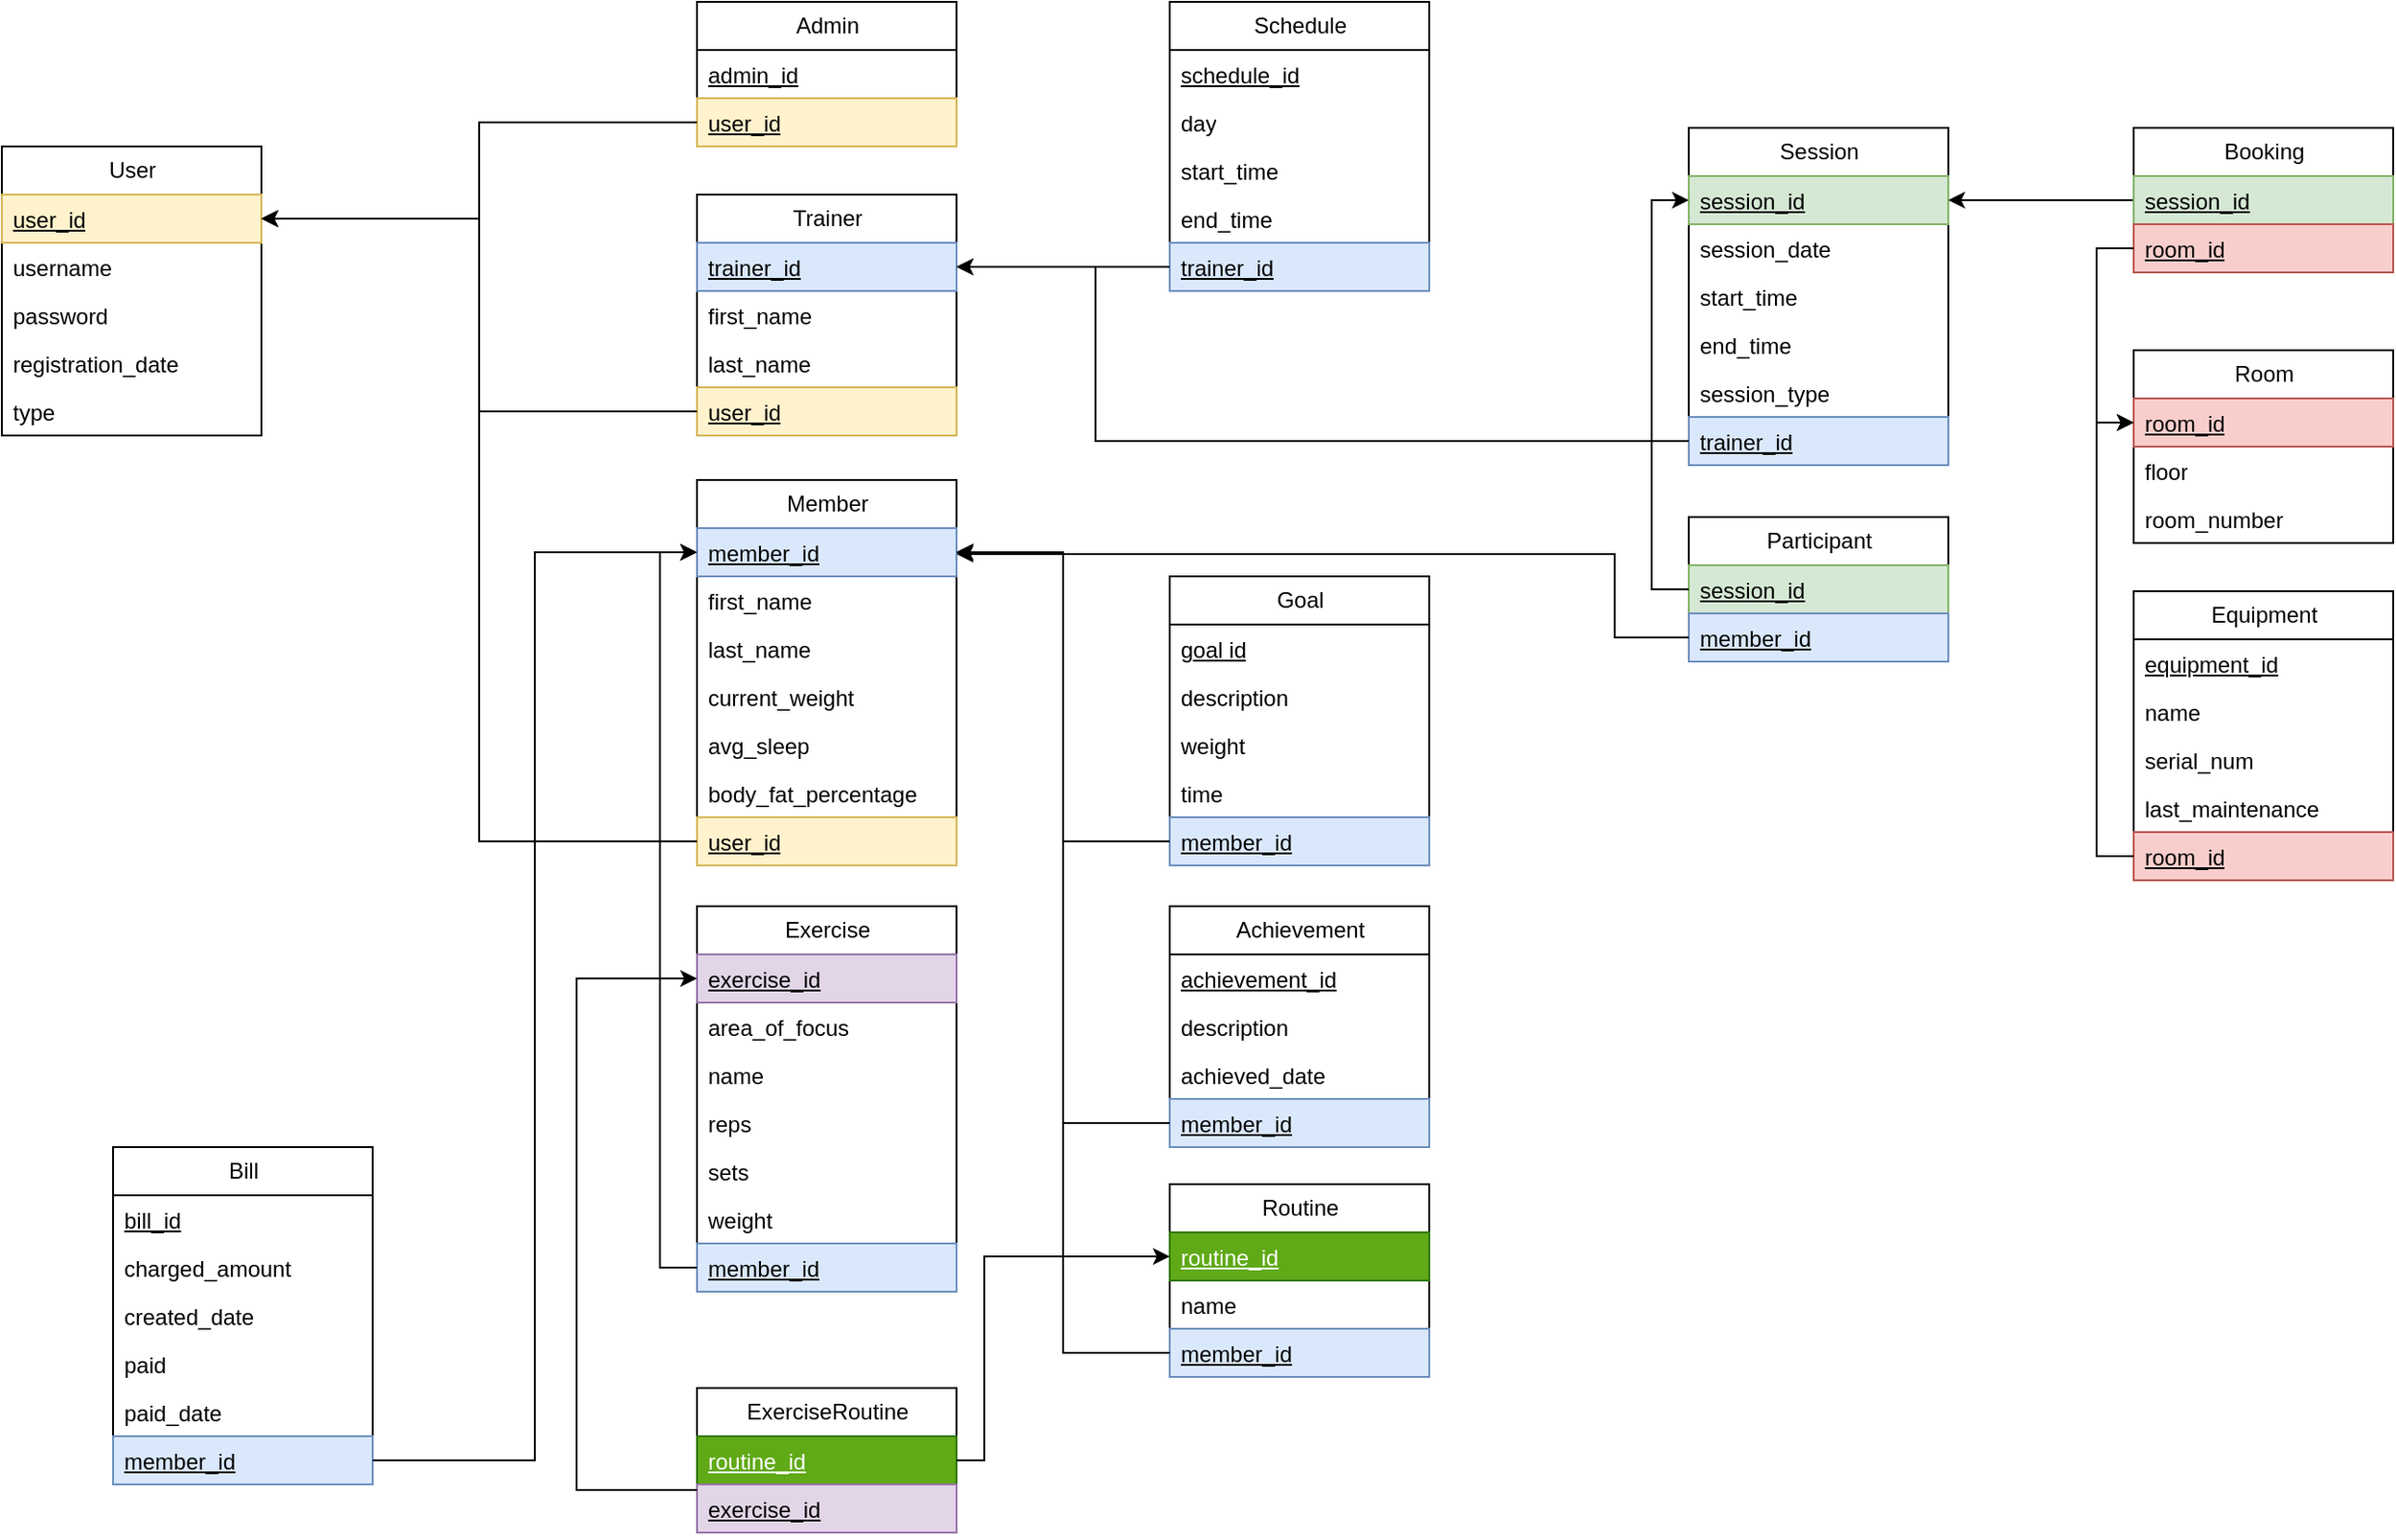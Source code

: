 <mxfile version="24.0.4" type="device">
  <diagram name="Page-1" id="Nyy5-tmae67tMjxUPIyQ">
    <mxGraphModel dx="1442" dy="2176" grid="1" gridSize="10" guides="1" tooltips="1" connect="1" arrows="1" fold="1" page="1" pageScale="1" pageWidth="850" pageHeight="1100" math="0" shadow="0">
      <root>
        <mxCell id="0" />
        <mxCell id="1" parent="0" />
        <mxCell id="IS1OfVaM_rdUGsJa2jh1-2" value="User" style="swimlane;fontStyle=0;childLayout=stackLayout;horizontal=1;startSize=26;fillColor=none;horizontalStack=0;resizeParent=1;resizeParentMax=0;resizeLast=0;collapsible=1;marginBottom=0;html=1;" vertex="1" parent="1">
          <mxGeometry x="50" y="110" width="140" height="156" as="geometry" />
        </mxCell>
        <mxCell id="IS1OfVaM_rdUGsJa2jh1-3" value="user_id" style="text;align=left;verticalAlign=top;spacingLeft=4;spacingRight=4;overflow=hidden;rotatable=0;points=[[0,0.5],[1,0.5]];portConstraint=eastwest;whiteSpace=wrap;html=1;fontStyle=4;fillColor=#fff2cc;strokeColor=#d6b656;" vertex="1" parent="IS1OfVaM_rdUGsJa2jh1-2">
          <mxGeometry y="26" width="140" height="26" as="geometry" />
        </mxCell>
        <mxCell id="IS1OfVaM_rdUGsJa2jh1-4" value="username" style="text;strokeColor=none;fillColor=none;align=left;verticalAlign=top;spacingLeft=4;spacingRight=4;overflow=hidden;rotatable=0;points=[[0,0.5],[1,0.5]];portConstraint=eastwest;whiteSpace=wrap;html=1;" vertex="1" parent="IS1OfVaM_rdUGsJa2jh1-2">
          <mxGeometry y="52" width="140" height="26" as="geometry" />
        </mxCell>
        <mxCell id="IS1OfVaM_rdUGsJa2jh1-6" value="password" style="text;strokeColor=none;fillColor=none;align=left;verticalAlign=top;spacingLeft=4;spacingRight=4;overflow=hidden;rotatable=0;points=[[0,0.5],[1,0.5]];portConstraint=eastwest;whiteSpace=wrap;html=1;" vertex="1" parent="IS1OfVaM_rdUGsJa2jh1-2">
          <mxGeometry y="78" width="140" height="26" as="geometry" />
        </mxCell>
        <mxCell id="IS1OfVaM_rdUGsJa2jh1-7" value="registration_date" style="text;strokeColor=none;fillColor=none;align=left;verticalAlign=top;spacingLeft=4;spacingRight=4;overflow=hidden;rotatable=0;points=[[0,0.5],[1,0.5]];portConstraint=eastwest;whiteSpace=wrap;html=1;" vertex="1" parent="IS1OfVaM_rdUGsJa2jh1-2">
          <mxGeometry y="104" width="140" height="26" as="geometry" />
        </mxCell>
        <mxCell id="IS1OfVaM_rdUGsJa2jh1-5" value="type" style="text;strokeColor=none;fillColor=none;align=left;verticalAlign=top;spacingLeft=4;spacingRight=4;overflow=hidden;rotatable=0;points=[[0,0.5],[1,0.5]];portConstraint=eastwest;whiteSpace=wrap;html=1;" vertex="1" parent="IS1OfVaM_rdUGsJa2jh1-2">
          <mxGeometry y="130" width="140" height="26" as="geometry" />
        </mxCell>
        <mxCell id="IS1OfVaM_rdUGsJa2jh1-8" value="Admin" style="swimlane;fontStyle=0;childLayout=stackLayout;horizontal=1;startSize=26;fillColor=none;horizontalStack=0;resizeParent=1;resizeParentMax=0;resizeLast=0;collapsible=1;marginBottom=0;html=1;" vertex="1" parent="1">
          <mxGeometry x="425" y="32" width="140" height="78" as="geometry" />
        </mxCell>
        <mxCell id="IS1OfVaM_rdUGsJa2jh1-9" value="admin_id" style="text;strokeColor=none;fillColor=none;align=left;verticalAlign=top;spacingLeft=4;spacingRight=4;overflow=hidden;rotatable=0;points=[[0,0.5],[1,0.5]];portConstraint=eastwest;whiteSpace=wrap;html=1;fontStyle=4" vertex="1" parent="IS1OfVaM_rdUGsJa2jh1-8">
          <mxGeometry y="26" width="140" height="26" as="geometry" />
        </mxCell>
        <mxCell id="IS1OfVaM_rdUGsJa2jh1-10" value="user_id" style="text;strokeColor=#d6b656;fillColor=#fff2cc;align=left;verticalAlign=top;spacingLeft=4;spacingRight=4;overflow=hidden;rotatable=0;points=[[0,0.5],[1,0.5]];portConstraint=eastwest;whiteSpace=wrap;html=1;fontStyle=4" vertex="1" parent="IS1OfVaM_rdUGsJa2jh1-8">
          <mxGeometry y="52" width="140" height="26" as="geometry" />
        </mxCell>
        <mxCell id="IS1OfVaM_rdUGsJa2jh1-14" value="ExerciseRoutine" style="swimlane;fontStyle=0;childLayout=stackLayout;horizontal=1;startSize=26;fillColor=none;horizontalStack=0;resizeParent=1;resizeParentMax=0;resizeLast=0;collapsible=1;marginBottom=0;html=1;" vertex="1" parent="1">
          <mxGeometry x="425" y="780" width="140" height="78" as="geometry" />
        </mxCell>
        <mxCell id="IS1OfVaM_rdUGsJa2jh1-16" value="routine_id" style="text;strokeColor=#2D7600;fillColor=#60a917;align=left;verticalAlign=top;spacingLeft=4;spacingRight=4;overflow=hidden;rotatable=0;points=[[0,0.5],[1,0.5]];portConstraint=eastwest;whiteSpace=wrap;html=1;fontStyle=4;fontColor=#ffffff;" vertex="1" parent="IS1OfVaM_rdUGsJa2jh1-14">
          <mxGeometry y="26" width="140" height="26" as="geometry" />
        </mxCell>
        <mxCell id="IS1OfVaM_rdUGsJa2jh1-17" value="exercise_id" style="text;strokeColor=#9673a6;fillColor=#e1d5e7;align=left;verticalAlign=top;spacingLeft=4;spacingRight=4;overflow=hidden;rotatable=0;points=[[0,0.5],[1,0.5]];portConstraint=eastwest;whiteSpace=wrap;html=1;fontStyle=4" vertex="1" parent="IS1OfVaM_rdUGsJa2jh1-14">
          <mxGeometry y="52" width="140" height="26" as="geometry" />
        </mxCell>
        <mxCell id="IS1OfVaM_rdUGsJa2jh1-21" style="edgeStyle=orthogonalEdgeStyle;rounded=0;orthogonalLoop=1;jettySize=auto;html=1;" edge="1" parent="1" source="IS1OfVaM_rdUGsJa2jh1-10" target="IS1OfVaM_rdUGsJa2jh1-3">
          <mxGeometry relative="1" as="geometry" />
        </mxCell>
        <mxCell id="IS1OfVaM_rdUGsJa2jh1-22" value="Trainer" style="swimlane;fontStyle=0;childLayout=stackLayout;horizontal=1;startSize=26;fillColor=none;horizontalStack=0;resizeParent=1;resizeParentMax=0;resizeLast=0;collapsible=1;marginBottom=0;html=1;" vertex="1" parent="1">
          <mxGeometry x="425" y="136" width="140" height="130" as="geometry" />
        </mxCell>
        <mxCell id="IS1OfVaM_rdUGsJa2jh1-23" value="trainer_id" style="text;strokeColor=#6c8ebf;fillColor=#dae8fc;align=left;verticalAlign=top;spacingLeft=4;spacingRight=4;overflow=hidden;rotatable=0;points=[[0,0.5],[1,0.5]];portConstraint=eastwest;whiteSpace=wrap;html=1;fontStyle=4" vertex="1" parent="IS1OfVaM_rdUGsJa2jh1-22">
          <mxGeometry y="26" width="140" height="26" as="geometry" />
        </mxCell>
        <mxCell id="IS1OfVaM_rdUGsJa2jh1-26" value="first_name" style="text;strokeColor=none;fillColor=none;align=left;verticalAlign=top;spacingLeft=4;spacingRight=4;overflow=hidden;rotatable=0;points=[[0,0.5],[1,0.5]];portConstraint=eastwest;whiteSpace=wrap;html=1;" vertex="1" parent="IS1OfVaM_rdUGsJa2jh1-22">
          <mxGeometry y="52" width="140" height="26" as="geometry" />
        </mxCell>
        <mxCell id="IS1OfVaM_rdUGsJa2jh1-25" value="last_name" style="text;strokeColor=none;fillColor=none;align=left;verticalAlign=top;spacingLeft=4;spacingRight=4;overflow=hidden;rotatable=0;points=[[0,0.5],[1,0.5]];portConstraint=eastwest;whiteSpace=wrap;html=1;" vertex="1" parent="IS1OfVaM_rdUGsJa2jh1-22">
          <mxGeometry y="78" width="140" height="26" as="geometry" />
        </mxCell>
        <mxCell id="IS1OfVaM_rdUGsJa2jh1-24" value="user_id" style="text;strokeColor=#d6b656;fillColor=#fff2cc;align=left;verticalAlign=top;spacingLeft=4;spacingRight=4;overflow=hidden;rotatable=0;points=[[0,0.5],[1,0.5]];portConstraint=eastwest;whiteSpace=wrap;html=1;fontStyle=4" vertex="1" parent="IS1OfVaM_rdUGsJa2jh1-22">
          <mxGeometry y="104" width="140" height="26" as="geometry" />
        </mxCell>
        <mxCell id="IS1OfVaM_rdUGsJa2jh1-28" style="edgeStyle=orthogonalEdgeStyle;rounded=0;orthogonalLoop=1;jettySize=auto;html=1;" edge="1" parent="1" source="IS1OfVaM_rdUGsJa2jh1-24" target="IS1OfVaM_rdUGsJa2jh1-3">
          <mxGeometry relative="1" as="geometry" />
        </mxCell>
        <mxCell id="IS1OfVaM_rdUGsJa2jh1-29" value="Member" style="swimlane;fontStyle=0;childLayout=stackLayout;horizontal=1;startSize=26;fillColor=none;horizontalStack=0;resizeParent=1;resizeParentMax=0;resizeLast=0;collapsible=1;marginBottom=0;html=1;" vertex="1" parent="1">
          <mxGeometry x="425" y="290" width="140" height="208" as="geometry" />
        </mxCell>
        <mxCell id="IS1OfVaM_rdUGsJa2jh1-30" value="member_id" style="text;strokeColor=#6c8ebf;fillColor=#dae8fc;align=left;verticalAlign=top;spacingLeft=4;spacingRight=4;overflow=hidden;rotatable=0;points=[[0,0.5],[1,0.5]];portConstraint=eastwest;whiteSpace=wrap;html=1;fontStyle=4" vertex="1" parent="IS1OfVaM_rdUGsJa2jh1-29">
          <mxGeometry y="26" width="140" height="26" as="geometry" />
        </mxCell>
        <mxCell id="IS1OfVaM_rdUGsJa2jh1-31" value="first_name" style="text;strokeColor=none;fillColor=none;align=left;verticalAlign=top;spacingLeft=4;spacingRight=4;overflow=hidden;rotatable=0;points=[[0,0.5],[1,0.5]];portConstraint=eastwest;whiteSpace=wrap;html=1;" vertex="1" parent="IS1OfVaM_rdUGsJa2jh1-29">
          <mxGeometry y="52" width="140" height="26" as="geometry" />
        </mxCell>
        <mxCell id="IS1OfVaM_rdUGsJa2jh1-36" value="last_name" style="text;strokeColor=none;fillColor=none;align=left;verticalAlign=top;spacingLeft=4;spacingRight=4;overflow=hidden;rotatable=0;points=[[0,0.5],[1,0.5]];portConstraint=eastwest;whiteSpace=wrap;html=1;" vertex="1" parent="IS1OfVaM_rdUGsJa2jh1-29">
          <mxGeometry y="78" width="140" height="26" as="geometry" />
        </mxCell>
        <mxCell id="IS1OfVaM_rdUGsJa2jh1-35" value="current_weight" style="text;strokeColor=none;fillColor=none;align=left;verticalAlign=top;spacingLeft=4;spacingRight=4;overflow=hidden;rotatable=0;points=[[0,0.5],[1,0.5]];portConstraint=eastwest;whiteSpace=wrap;html=1;" vertex="1" parent="IS1OfVaM_rdUGsJa2jh1-29">
          <mxGeometry y="104" width="140" height="26" as="geometry" />
        </mxCell>
        <mxCell id="IS1OfVaM_rdUGsJa2jh1-37" value="avg_sleep" style="text;strokeColor=none;fillColor=none;align=left;verticalAlign=top;spacingLeft=4;spacingRight=4;overflow=hidden;rotatable=0;points=[[0,0.5],[1,0.5]];portConstraint=eastwest;whiteSpace=wrap;html=1;" vertex="1" parent="IS1OfVaM_rdUGsJa2jh1-29">
          <mxGeometry y="130" width="140" height="26" as="geometry" />
        </mxCell>
        <mxCell id="IS1OfVaM_rdUGsJa2jh1-32" value="body_fat_percentage" style="text;strokeColor=none;fillColor=none;align=left;verticalAlign=top;spacingLeft=4;spacingRight=4;overflow=hidden;rotatable=0;points=[[0,0.5],[1,0.5]];portConstraint=eastwest;whiteSpace=wrap;html=1;" vertex="1" parent="IS1OfVaM_rdUGsJa2jh1-29">
          <mxGeometry y="156" width="140" height="26" as="geometry" />
        </mxCell>
        <mxCell id="IS1OfVaM_rdUGsJa2jh1-33" value="user_id" style="text;strokeColor=#d6b656;fillColor=#fff2cc;align=left;verticalAlign=top;spacingLeft=4;spacingRight=4;overflow=hidden;rotatable=0;points=[[0,0.5],[1,0.5]];portConstraint=eastwest;whiteSpace=wrap;html=1;fontStyle=4" vertex="1" parent="IS1OfVaM_rdUGsJa2jh1-29">
          <mxGeometry y="182" width="140" height="26" as="geometry" />
        </mxCell>
        <mxCell id="IS1OfVaM_rdUGsJa2jh1-34" style="edgeStyle=orthogonalEdgeStyle;rounded=0;orthogonalLoop=1;jettySize=auto;html=1;" edge="1" parent="1" source="IS1OfVaM_rdUGsJa2jh1-33" target="IS1OfVaM_rdUGsJa2jh1-3">
          <mxGeometry relative="1" as="geometry" />
        </mxCell>
        <mxCell id="IS1OfVaM_rdUGsJa2jh1-38" value="Schedule" style="swimlane;fontStyle=0;childLayout=stackLayout;horizontal=1;startSize=26;fillColor=none;horizontalStack=0;resizeParent=1;resizeParentMax=0;resizeLast=0;collapsible=1;marginBottom=0;html=1;" vertex="1" parent="1">
          <mxGeometry x="680" y="32" width="140" height="156" as="geometry" />
        </mxCell>
        <mxCell id="IS1OfVaM_rdUGsJa2jh1-39" value="schedule_id" style="text;strokeColor=none;fillColor=none;align=left;verticalAlign=top;spacingLeft=4;spacingRight=4;overflow=hidden;rotatable=0;points=[[0,0.5],[1,0.5]];portConstraint=eastwest;whiteSpace=wrap;html=1;fontStyle=4" vertex="1" parent="IS1OfVaM_rdUGsJa2jh1-38">
          <mxGeometry y="26" width="140" height="26" as="geometry" />
        </mxCell>
        <mxCell id="IS1OfVaM_rdUGsJa2jh1-43" value="day" style="text;strokeColor=none;fillColor=none;align=left;verticalAlign=top;spacingLeft=4;spacingRight=4;overflow=hidden;rotatable=0;points=[[0,0.5],[1,0.5]];portConstraint=eastwest;whiteSpace=wrap;html=1;" vertex="1" parent="IS1OfVaM_rdUGsJa2jh1-38">
          <mxGeometry y="52" width="140" height="26" as="geometry" />
        </mxCell>
        <mxCell id="IS1OfVaM_rdUGsJa2jh1-41" value="start_time" style="text;strokeColor=none;fillColor=none;align=left;verticalAlign=top;spacingLeft=4;spacingRight=4;overflow=hidden;rotatable=0;points=[[0,0.5],[1,0.5]];portConstraint=eastwest;whiteSpace=wrap;html=1;" vertex="1" parent="IS1OfVaM_rdUGsJa2jh1-38">
          <mxGeometry y="78" width="140" height="26" as="geometry" />
        </mxCell>
        <mxCell id="IS1OfVaM_rdUGsJa2jh1-44" value="end_time" style="text;strokeColor=none;fillColor=none;align=left;verticalAlign=top;spacingLeft=4;spacingRight=4;overflow=hidden;rotatable=0;points=[[0,0.5],[1,0.5]];portConstraint=eastwest;whiteSpace=wrap;html=1;" vertex="1" parent="IS1OfVaM_rdUGsJa2jh1-38">
          <mxGeometry y="104" width="140" height="26" as="geometry" />
        </mxCell>
        <mxCell id="IS1OfVaM_rdUGsJa2jh1-40" value="trainer_id" style="text;strokeColor=#6c8ebf;fillColor=#dae8fc;align=left;verticalAlign=top;spacingLeft=4;spacingRight=4;overflow=hidden;rotatable=0;points=[[0,0.5],[1,0.5]];portConstraint=eastwest;whiteSpace=wrap;html=1;fontStyle=4" vertex="1" parent="IS1OfVaM_rdUGsJa2jh1-38">
          <mxGeometry y="130" width="140" height="26" as="geometry" />
        </mxCell>
        <mxCell id="IS1OfVaM_rdUGsJa2jh1-45" style="edgeStyle=orthogonalEdgeStyle;rounded=0;orthogonalLoop=1;jettySize=auto;html=1;" edge="1" parent="1" source="IS1OfVaM_rdUGsJa2jh1-40" target="IS1OfVaM_rdUGsJa2jh1-23">
          <mxGeometry relative="1" as="geometry" />
        </mxCell>
        <mxCell id="IS1OfVaM_rdUGsJa2jh1-46" value="Goal" style="swimlane;fontStyle=0;childLayout=stackLayout;horizontal=1;startSize=26;fillColor=none;horizontalStack=0;resizeParent=1;resizeParentMax=0;resizeLast=0;collapsible=1;marginBottom=0;html=1;" vertex="1" parent="1">
          <mxGeometry x="680" y="342" width="140" height="156" as="geometry" />
        </mxCell>
        <mxCell id="IS1OfVaM_rdUGsJa2jh1-47" value="goal id" style="text;strokeColor=none;fillColor=none;align=left;verticalAlign=top;spacingLeft=4;spacingRight=4;overflow=hidden;rotatable=0;points=[[0,0.5],[1,0.5]];portConstraint=eastwest;whiteSpace=wrap;html=1;fontStyle=4" vertex="1" parent="IS1OfVaM_rdUGsJa2jh1-46">
          <mxGeometry y="26" width="140" height="26" as="geometry" />
        </mxCell>
        <mxCell id="IS1OfVaM_rdUGsJa2jh1-48" value="description" style="text;strokeColor=none;fillColor=none;align=left;verticalAlign=top;spacingLeft=4;spacingRight=4;overflow=hidden;rotatable=0;points=[[0,0.5],[1,0.5]];portConstraint=eastwest;whiteSpace=wrap;html=1;" vertex="1" parent="IS1OfVaM_rdUGsJa2jh1-46">
          <mxGeometry y="52" width="140" height="26" as="geometry" />
        </mxCell>
        <mxCell id="IS1OfVaM_rdUGsJa2jh1-49" value="weight" style="text;strokeColor=none;fillColor=none;align=left;verticalAlign=top;spacingLeft=4;spacingRight=4;overflow=hidden;rotatable=0;points=[[0,0.5],[1,0.5]];portConstraint=eastwest;whiteSpace=wrap;html=1;" vertex="1" parent="IS1OfVaM_rdUGsJa2jh1-46">
          <mxGeometry y="78" width="140" height="26" as="geometry" />
        </mxCell>
        <mxCell id="IS1OfVaM_rdUGsJa2jh1-50" value="time" style="text;strokeColor=none;fillColor=none;align=left;verticalAlign=top;spacingLeft=4;spacingRight=4;overflow=hidden;rotatable=0;points=[[0,0.5],[1,0.5]];portConstraint=eastwest;whiteSpace=wrap;html=1;" vertex="1" parent="IS1OfVaM_rdUGsJa2jh1-46">
          <mxGeometry y="104" width="140" height="26" as="geometry" />
        </mxCell>
        <mxCell id="IS1OfVaM_rdUGsJa2jh1-51" value="member_id" style="text;strokeColor=#6c8ebf;fillColor=#dae8fc;align=left;verticalAlign=top;spacingLeft=4;spacingRight=4;overflow=hidden;rotatable=0;points=[[0,0.5],[1,0.5]];portConstraint=eastwest;whiteSpace=wrap;html=1;fontStyle=4" vertex="1" parent="IS1OfVaM_rdUGsJa2jh1-46">
          <mxGeometry y="130" width="140" height="26" as="geometry" />
        </mxCell>
        <mxCell id="IS1OfVaM_rdUGsJa2jh1-52" style="edgeStyle=orthogonalEdgeStyle;rounded=0;orthogonalLoop=1;jettySize=auto;html=1;" edge="1" parent="1" source="IS1OfVaM_rdUGsJa2jh1-51" target="IS1OfVaM_rdUGsJa2jh1-30">
          <mxGeometry relative="1" as="geometry" />
        </mxCell>
        <mxCell id="IS1OfVaM_rdUGsJa2jh1-54" value="Achievement" style="swimlane;fontStyle=0;childLayout=stackLayout;horizontal=1;startSize=26;fillColor=none;horizontalStack=0;resizeParent=1;resizeParentMax=0;resizeLast=0;collapsible=1;marginBottom=0;html=1;" vertex="1" parent="1">
          <mxGeometry x="680" y="520" width="140" height="130" as="geometry" />
        </mxCell>
        <mxCell id="IS1OfVaM_rdUGsJa2jh1-55" value="achievement_id" style="text;strokeColor=none;fillColor=none;align=left;verticalAlign=top;spacingLeft=4;spacingRight=4;overflow=hidden;rotatable=0;points=[[0,0.5],[1,0.5]];portConstraint=eastwest;whiteSpace=wrap;html=1;fontStyle=4" vertex="1" parent="IS1OfVaM_rdUGsJa2jh1-54">
          <mxGeometry y="26" width="140" height="26" as="geometry" />
        </mxCell>
        <mxCell id="IS1OfVaM_rdUGsJa2jh1-56" value="description" style="text;strokeColor=none;fillColor=none;align=left;verticalAlign=top;spacingLeft=4;spacingRight=4;overflow=hidden;rotatable=0;points=[[0,0.5],[1,0.5]];portConstraint=eastwest;whiteSpace=wrap;html=1;" vertex="1" parent="IS1OfVaM_rdUGsJa2jh1-54">
          <mxGeometry y="52" width="140" height="26" as="geometry" />
        </mxCell>
        <mxCell id="IS1OfVaM_rdUGsJa2jh1-58" value="achieved_date" style="text;strokeColor=none;fillColor=none;align=left;verticalAlign=top;spacingLeft=4;spacingRight=4;overflow=hidden;rotatable=0;points=[[0,0.5],[1,0.5]];portConstraint=eastwest;whiteSpace=wrap;html=1;" vertex="1" parent="IS1OfVaM_rdUGsJa2jh1-54">
          <mxGeometry y="78" width="140" height="26" as="geometry" />
        </mxCell>
        <mxCell id="IS1OfVaM_rdUGsJa2jh1-59" value="member_id" style="text;strokeColor=#6c8ebf;fillColor=#dae8fc;align=left;verticalAlign=top;spacingLeft=4;spacingRight=4;overflow=hidden;rotatable=0;points=[[0,0.5],[1,0.5]];portConstraint=eastwest;whiteSpace=wrap;html=1;fontStyle=4" vertex="1" parent="IS1OfVaM_rdUGsJa2jh1-54">
          <mxGeometry y="104" width="140" height="26" as="geometry" />
        </mxCell>
        <mxCell id="IS1OfVaM_rdUGsJa2jh1-60" style="edgeStyle=orthogonalEdgeStyle;rounded=0;orthogonalLoop=1;jettySize=auto;html=1;" edge="1" parent="1" source="IS1OfVaM_rdUGsJa2jh1-59" target="IS1OfVaM_rdUGsJa2jh1-30">
          <mxGeometry relative="1" as="geometry" />
        </mxCell>
        <mxCell id="IS1OfVaM_rdUGsJa2jh1-61" value="Session" style="swimlane;fontStyle=0;childLayout=stackLayout;horizontal=1;startSize=26;fillColor=none;horizontalStack=0;resizeParent=1;resizeParentMax=0;resizeLast=0;collapsible=1;marginBottom=0;html=1;" vertex="1" parent="1">
          <mxGeometry x="960" y="100" width="140" height="182" as="geometry" />
        </mxCell>
        <mxCell id="IS1OfVaM_rdUGsJa2jh1-62" value="session_id" style="text;strokeColor=#82b366;fillColor=#d5e8d4;align=left;verticalAlign=top;spacingLeft=4;spacingRight=4;overflow=hidden;rotatable=0;points=[[0,0.5],[1,0.5]];portConstraint=eastwest;whiteSpace=wrap;html=1;fontStyle=4" vertex="1" parent="IS1OfVaM_rdUGsJa2jh1-61">
          <mxGeometry y="26" width="140" height="26" as="geometry" />
        </mxCell>
        <mxCell id="IS1OfVaM_rdUGsJa2jh1-64" value="session_date" style="text;strokeColor=none;fillColor=none;align=left;verticalAlign=top;spacingLeft=4;spacingRight=4;overflow=hidden;rotatable=0;points=[[0,0.5],[1,0.5]];portConstraint=eastwest;whiteSpace=wrap;html=1;" vertex="1" parent="IS1OfVaM_rdUGsJa2jh1-61">
          <mxGeometry y="52" width="140" height="26" as="geometry" />
        </mxCell>
        <mxCell id="IS1OfVaM_rdUGsJa2jh1-68" value="start_time" style="text;strokeColor=none;fillColor=none;align=left;verticalAlign=top;spacingLeft=4;spacingRight=4;overflow=hidden;rotatable=0;points=[[0,0.5],[1,0.5]];portConstraint=eastwest;whiteSpace=wrap;html=1;" vertex="1" parent="IS1OfVaM_rdUGsJa2jh1-61">
          <mxGeometry y="78" width="140" height="26" as="geometry" />
        </mxCell>
        <mxCell id="IS1OfVaM_rdUGsJa2jh1-65" value="end_time" style="text;strokeColor=none;fillColor=none;align=left;verticalAlign=top;spacingLeft=4;spacingRight=4;overflow=hidden;rotatable=0;points=[[0,0.5],[1,0.5]];portConstraint=eastwest;whiteSpace=wrap;html=1;" vertex="1" parent="IS1OfVaM_rdUGsJa2jh1-61">
          <mxGeometry y="104" width="140" height="26" as="geometry" />
        </mxCell>
        <mxCell id="IS1OfVaM_rdUGsJa2jh1-70" value="session_type" style="text;strokeColor=none;fillColor=none;align=left;verticalAlign=top;spacingLeft=4;spacingRight=4;overflow=hidden;rotatable=0;points=[[0,0.5],[1,0.5]];portConstraint=eastwest;whiteSpace=wrap;html=1;" vertex="1" parent="IS1OfVaM_rdUGsJa2jh1-61">
          <mxGeometry y="130" width="140" height="26" as="geometry" />
        </mxCell>
        <mxCell id="IS1OfVaM_rdUGsJa2jh1-63" value="trainer_id" style="text;strokeColor=#6c8ebf;fillColor=#dae8fc;align=left;verticalAlign=top;spacingLeft=4;spacingRight=4;overflow=hidden;rotatable=0;points=[[0,0.5],[1,0.5]];portConstraint=eastwest;whiteSpace=wrap;html=1;fontStyle=4" vertex="1" parent="IS1OfVaM_rdUGsJa2jh1-61">
          <mxGeometry y="156" width="140" height="26" as="geometry" />
        </mxCell>
        <mxCell id="IS1OfVaM_rdUGsJa2jh1-71" style="edgeStyle=orthogonalEdgeStyle;rounded=0;orthogonalLoop=1;jettySize=auto;html=1;entryX=1;entryY=0.5;entryDx=0;entryDy=0;" edge="1" parent="1" source="IS1OfVaM_rdUGsJa2jh1-63" target="IS1OfVaM_rdUGsJa2jh1-23">
          <mxGeometry relative="1" as="geometry">
            <Array as="points">
              <mxPoint x="640" y="269" />
              <mxPoint x="640" y="175" />
            </Array>
          </mxGeometry>
        </mxCell>
        <mxCell id="IS1OfVaM_rdUGsJa2jh1-72" value="Participant" style="swimlane;fontStyle=0;childLayout=stackLayout;horizontal=1;startSize=26;fillColor=none;horizontalStack=0;resizeParent=1;resizeParentMax=0;resizeLast=0;collapsible=1;marginBottom=0;html=1;" vertex="1" parent="1">
          <mxGeometry x="960" y="310" width="140" height="78" as="geometry" />
        </mxCell>
        <mxCell id="IS1OfVaM_rdUGsJa2jh1-73" value="session_id" style="text;strokeColor=#82b366;fillColor=#d5e8d4;align=left;verticalAlign=top;spacingLeft=4;spacingRight=4;overflow=hidden;rotatable=0;points=[[0,0.5],[1,0.5]];portConstraint=eastwest;whiteSpace=wrap;html=1;fontStyle=4" vertex="1" parent="IS1OfVaM_rdUGsJa2jh1-72">
          <mxGeometry y="26" width="140" height="26" as="geometry" />
        </mxCell>
        <mxCell id="IS1OfVaM_rdUGsJa2jh1-78" value="member_id" style="text;strokeColor=#6c8ebf;fillColor=#dae8fc;align=left;verticalAlign=top;spacingLeft=4;spacingRight=4;overflow=hidden;rotatable=0;points=[[0,0.5],[1,0.5]];portConstraint=eastwest;whiteSpace=wrap;html=1;fontStyle=4" vertex="1" parent="IS1OfVaM_rdUGsJa2jh1-72">
          <mxGeometry y="52" width="140" height="26" as="geometry" />
        </mxCell>
        <mxCell id="IS1OfVaM_rdUGsJa2jh1-79" style="edgeStyle=orthogonalEdgeStyle;rounded=0;orthogonalLoop=1;jettySize=auto;html=1;" edge="1" parent="1" source="IS1OfVaM_rdUGsJa2jh1-78" target="IS1OfVaM_rdUGsJa2jh1-30">
          <mxGeometry relative="1" as="geometry">
            <Array as="points">
              <mxPoint x="920" y="375" />
              <mxPoint x="920" y="330" />
            </Array>
          </mxGeometry>
        </mxCell>
        <mxCell id="IS1OfVaM_rdUGsJa2jh1-80" style="edgeStyle=orthogonalEdgeStyle;rounded=0;orthogonalLoop=1;jettySize=auto;html=1;entryX=0;entryY=0.5;entryDx=0;entryDy=0;" edge="1" parent="1" source="IS1OfVaM_rdUGsJa2jh1-73" target="IS1OfVaM_rdUGsJa2jh1-62">
          <mxGeometry relative="1" as="geometry" />
        </mxCell>
        <mxCell id="IS1OfVaM_rdUGsJa2jh1-88" style="edgeStyle=orthogonalEdgeStyle;rounded=0;orthogonalLoop=1;jettySize=auto;html=1;" edge="1" parent="1" source="IS1OfVaM_rdUGsJa2jh1-81" target="IS1OfVaM_rdUGsJa2jh1-62">
          <mxGeometry relative="1" as="geometry" />
        </mxCell>
        <mxCell id="IS1OfVaM_rdUGsJa2jh1-81" value="Booking" style="swimlane;fontStyle=0;childLayout=stackLayout;horizontal=1;startSize=26;fillColor=none;horizontalStack=0;resizeParent=1;resizeParentMax=0;resizeLast=0;collapsible=1;marginBottom=0;html=1;" vertex="1" parent="1">
          <mxGeometry x="1200" y="100" width="140" height="78" as="geometry" />
        </mxCell>
        <mxCell id="IS1OfVaM_rdUGsJa2jh1-82" value="session_id" style="text;align=left;verticalAlign=top;spacingLeft=4;spacingRight=4;overflow=hidden;rotatable=0;points=[[0,0.5],[1,0.5]];portConstraint=eastwest;whiteSpace=wrap;html=1;fontStyle=4;fillColor=#d5e8d4;strokeColor=#82b366;" vertex="1" parent="IS1OfVaM_rdUGsJa2jh1-81">
          <mxGeometry y="26" width="140" height="26" as="geometry" />
        </mxCell>
        <mxCell id="IS1OfVaM_rdUGsJa2jh1-87" value="room_id" style="text;strokeColor=#b85450;fillColor=#f8cecc;align=left;verticalAlign=top;spacingLeft=4;spacingRight=4;overflow=hidden;rotatable=0;points=[[0,0.5],[1,0.5]];portConstraint=eastwest;whiteSpace=wrap;html=1;fontStyle=4" vertex="1" parent="IS1OfVaM_rdUGsJa2jh1-81">
          <mxGeometry y="52" width="140" height="26" as="geometry" />
        </mxCell>
        <mxCell id="IS1OfVaM_rdUGsJa2jh1-89" value="Room" style="swimlane;fontStyle=0;childLayout=stackLayout;horizontal=1;startSize=26;fillColor=none;horizontalStack=0;resizeParent=1;resizeParentMax=0;resizeLast=0;collapsible=1;marginBottom=0;html=1;" vertex="1" parent="1">
          <mxGeometry x="1200" y="220" width="140" height="104" as="geometry" />
        </mxCell>
        <mxCell id="IS1OfVaM_rdUGsJa2jh1-90" value="room_id" style="text;align=left;verticalAlign=top;spacingLeft=4;spacingRight=4;overflow=hidden;rotatable=0;points=[[0,0.5],[1,0.5]];portConstraint=eastwest;whiteSpace=wrap;html=1;fontStyle=4;fillColor=#f8cecc;strokeColor=#b85450;" vertex="1" parent="IS1OfVaM_rdUGsJa2jh1-89">
          <mxGeometry y="26" width="140" height="26" as="geometry" />
        </mxCell>
        <mxCell id="IS1OfVaM_rdUGsJa2jh1-92" value="floor" style="text;align=left;verticalAlign=top;spacingLeft=4;spacingRight=4;overflow=hidden;rotatable=0;points=[[0,0.5],[1,0.5]];portConstraint=eastwest;whiteSpace=wrap;html=1;" vertex="1" parent="IS1OfVaM_rdUGsJa2jh1-89">
          <mxGeometry y="52" width="140" height="26" as="geometry" />
        </mxCell>
        <mxCell id="IS1OfVaM_rdUGsJa2jh1-91" value="room_number" style="text;align=left;verticalAlign=top;spacingLeft=4;spacingRight=4;overflow=hidden;rotatable=0;points=[[0,0.5],[1,0.5]];portConstraint=eastwest;whiteSpace=wrap;html=1;" vertex="1" parent="IS1OfVaM_rdUGsJa2jh1-89">
          <mxGeometry y="78" width="140" height="26" as="geometry" />
        </mxCell>
        <mxCell id="IS1OfVaM_rdUGsJa2jh1-94" style="edgeStyle=orthogonalEdgeStyle;rounded=0;orthogonalLoop=1;jettySize=auto;html=1;entryX=0;entryY=0.5;entryDx=0;entryDy=0;" edge="1" parent="1" source="IS1OfVaM_rdUGsJa2jh1-87" target="IS1OfVaM_rdUGsJa2jh1-90">
          <mxGeometry relative="1" as="geometry" />
        </mxCell>
        <mxCell id="IS1OfVaM_rdUGsJa2jh1-95" value="Equipment" style="swimlane;fontStyle=0;childLayout=stackLayout;horizontal=1;startSize=26;fillColor=none;horizontalStack=0;resizeParent=1;resizeParentMax=0;resizeLast=0;collapsible=1;marginBottom=0;html=1;" vertex="1" parent="1">
          <mxGeometry x="1200" y="350" width="140" height="156" as="geometry" />
        </mxCell>
        <mxCell id="IS1OfVaM_rdUGsJa2jh1-96" value="equipment_id" style="text;align=left;verticalAlign=top;spacingLeft=4;spacingRight=4;overflow=hidden;rotatable=0;points=[[0,0.5],[1,0.5]];portConstraint=eastwest;whiteSpace=wrap;html=1;fontStyle=4;" vertex="1" parent="IS1OfVaM_rdUGsJa2jh1-95">
          <mxGeometry y="26" width="140" height="26" as="geometry" />
        </mxCell>
        <mxCell id="IS1OfVaM_rdUGsJa2jh1-99" value="name" style="text;align=left;verticalAlign=top;spacingLeft=4;spacingRight=4;overflow=hidden;rotatable=0;points=[[0,0.5],[1,0.5]];portConstraint=eastwest;whiteSpace=wrap;html=1;" vertex="1" parent="IS1OfVaM_rdUGsJa2jh1-95">
          <mxGeometry y="52" width="140" height="26" as="geometry" />
        </mxCell>
        <mxCell id="IS1OfVaM_rdUGsJa2jh1-100" value="serial_num" style="text;align=left;verticalAlign=top;spacingLeft=4;spacingRight=4;overflow=hidden;rotatable=0;points=[[0,0.5],[1,0.5]];portConstraint=eastwest;whiteSpace=wrap;html=1;" vertex="1" parent="IS1OfVaM_rdUGsJa2jh1-95">
          <mxGeometry y="78" width="140" height="26" as="geometry" />
        </mxCell>
        <mxCell id="IS1OfVaM_rdUGsJa2jh1-97" value="last_maintenance" style="text;align=left;verticalAlign=top;spacingLeft=4;spacingRight=4;overflow=hidden;rotatable=0;points=[[0,0.5],[1,0.5]];portConstraint=eastwest;whiteSpace=wrap;html=1;" vertex="1" parent="IS1OfVaM_rdUGsJa2jh1-95">
          <mxGeometry y="104" width="140" height="26" as="geometry" />
        </mxCell>
        <mxCell id="IS1OfVaM_rdUGsJa2jh1-98" value="room_id" style="text;align=left;verticalAlign=top;spacingLeft=4;spacingRight=4;overflow=hidden;rotatable=0;points=[[0,0.5],[1,0.5]];portConstraint=eastwest;whiteSpace=wrap;html=1;fillColor=#f8cecc;strokeColor=#b85450;fontStyle=4" vertex="1" parent="IS1OfVaM_rdUGsJa2jh1-95">
          <mxGeometry y="130" width="140" height="26" as="geometry" />
        </mxCell>
        <mxCell id="IS1OfVaM_rdUGsJa2jh1-101" style="edgeStyle=orthogonalEdgeStyle;rounded=0;orthogonalLoop=1;jettySize=auto;html=1;entryX=0;entryY=0.5;entryDx=0;entryDy=0;" edge="1" parent="1" source="IS1OfVaM_rdUGsJa2jh1-98" target="IS1OfVaM_rdUGsJa2jh1-90">
          <mxGeometry relative="1" as="geometry" />
        </mxCell>
        <mxCell id="IS1OfVaM_rdUGsJa2jh1-103" value="Exercise" style="swimlane;fontStyle=0;childLayout=stackLayout;horizontal=1;startSize=26;fillColor=none;horizontalStack=0;resizeParent=1;resizeParentMax=0;resizeLast=0;collapsible=1;marginBottom=0;html=1;" vertex="1" parent="1">
          <mxGeometry x="425" y="520" width="140" height="208" as="geometry" />
        </mxCell>
        <mxCell id="IS1OfVaM_rdUGsJa2jh1-104" value="exercise_id" style="text;align=left;verticalAlign=top;spacingLeft=4;spacingRight=4;overflow=hidden;rotatable=0;points=[[0,0.5],[1,0.5]];portConstraint=eastwest;whiteSpace=wrap;html=1;fontStyle=4;fillColor=#e1d5e7;strokeColor=#9673a6;" vertex="1" parent="IS1OfVaM_rdUGsJa2jh1-103">
          <mxGeometry y="26" width="140" height="26" as="geometry" />
        </mxCell>
        <mxCell id="IS1OfVaM_rdUGsJa2jh1-105" value="area_of_focus" style="text;strokeColor=none;fillColor=none;align=left;verticalAlign=top;spacingLeft=4;spacingRight=4;overflow=hidden;rotatable=0;points=[[0,0.5],[1,0.5]];portConstraint=eastwest;whiteSpace=wrap;html=1;" vertex="1" parent="IS1OfVaM_rdUGsJa2jh1-103">
          <mxGeometry y="52" width="140" height="26" as="geometry" />
        </mxCell>
        <mxCell id="IS1OfVaM_rdUGsJa2jh1-106" value="name" style="text;strokeColor=none;fillColor=none;align=left;verticalAlign=top;spacingLeft=4;spacingRight=4;overflow=hidden;rotatable=0;points=[[0,0.5],[1,0.5]];portConstraint=eastwest;whiteSpace=wrap;html=1;" vertex="1" parent="IS1OfVaM_rdUGsJa2jh1-103">
          <mxGeometry y="78" width="140" height="26" as="geometry" />
        </mxCell>
        <mxCell id="IS1OfVaM_rdUGsJa2jh1-107" value="reps" style="text;strokeColor=none;fillColor=none;align=left;verticalAlign=top;spacingLeft=4;spacingRight=4;overflow=hidden;rotatable=0;points=[[0,0.5],[1,0.5]];portConstraint=eastwest;whiteSpace=wrap;html=1;" vertex="1" parent="IS1OfVaM_rdUGsJa2jh1-103">
          <mxGeometry y="104" width="140" height="26" as="geometry" />
        </mxCell>
        <mxCell id="IS1OfVaM_rdUGsJa2jh1-108" value="sets" style="text;strokeColor=none;fillColor=none;align=left;verticalAlign=top;spacingLeft=4;spacingRight=4;overflow=hidden;rotatable=0;points=[[0,0.5],[1,0.5]];portConstraint=eastwest;whiteSpace=wrap;html=1;" vertex="1" parent="IS1OfVaM_rdUGsJa2jh1-103">
          <mxGeometry y="130" width="140" height="26" as="geometry" />
        </mxCell>
        <mxCell id="IS1OfVaM_rdUGsJa2jh1-109" value="weight" style="text;strokeColor=none;fillColor=none;align=left;verticalAlign=top;spacingLeft=4;spacingRight=4;overflow=hidden;rotatable=0;points=[[0,0.5],[1,0.5]];portConstraint=eastwest;whiteSpace=wrap;html=1;" vertex="1" parent="IS1OfVaM_rdUGsJa2jh1-103">
          <mxGeometry y="156" width="140" height="26" as="geometry" />
        </mxCell>
        <mxCell id="IS1OfVaM_rdUGsJa2jh1-110" value="member_id" style="text;strokeColor=#6c8ebf;fillColor=#dae8fc;align=left;verticalAlign=top;spacingLeft=4;spacingRight=4;overflow=hidden;rotatable=0;points=[[0,0.5],[1,0.5]];portConstraint=eastwest;whiteSpace=wrap;html=1;fontStyle=4" vertex="1" parent="IS1OfVaM_rdUGsJa2jh1-103">
          <mxGeometry y="182" width="140" height="26" as="geometry" />
        </mxCell>
        <mxCell id="IS1OfVaM_rdUGsJa2jh1-111" style="edgeStyle=orthogonalEdgeStyle;rounded=0;orthogonalLoop=1;jettySize=auto;html=1;entryX=0;entryY=0.5;entryDx=0;entryDy=0;" edge="1" parent="1" source="IS1OfVaM_rdUGsJa2jh1-110" target="IS1OfVaM_rdUGsJa2jh1-30">
          <mxGeometry relative="1" as="geometry" />
        </mxCell>
        <mxCell id="IS1OfVaM_rdUGsJa2jh1-112" style="edgeStyle=orthogonalEdgeStyle;rounded=0;orthogonalLoop=1;jettySize=auto;html=1;entryX=0;entryY=0.5;entryDx=0;entryDy=0;" edge="1" parent="1" source="IS1OfVaM_rdUGsJa2jh1-17" target="IS1OfVaM_rdUGsJa2jh1-104">
          <mxGeometry relative="1" as="geometry">
            <Array as="points">
              <mxPoint x="360" y="835" />
              <mxPoint x="360" y="559" />
            </Array>
          </mxGeometry>
        </mxCell>
        <mxCell id="IS1OfVaM_rdUGsJa2jh1-113" value="Routine" style="swimlane;fontStyle=0;childLayout=stackLayout;horizontal=1;startSize=26;fillColor=none;horizontalStack=0;resizeParent=1;resizeParentMax=0;resizeLast=0;collapsible=1;marginBottom=0;html=1;" vertex="1" parent="1">
          <mxGeometry x="680" y="670" width="140" height="104" as="geometry" />
        </mxCell>
        <mxCell id="IS1OfVaM_rdUGsJa2jh1-114" value="routine_id" style="text;align=left;verticalAlign=top;spacingLeft=4;spacingRight=4;overflow=hidden;rotatable=0;points=[[0,0.5],[1,0.5]];portConstraint=eastwest;whiteSpace=wrap;html=1;fontStyle=4;fillColor=#60a917;strokeColor=#2D7600;fontColor=#ffffff;" vertex="1" parent="IS1OfVaM_rdUGsJa2jh1-113">
          <mxGeometry y="26" width="140" height="26" as="geometry" />
        </mxCell>
        <mxCell id="IS1OfVaM_rdUGsJa2jh1-116" value="name" style="text;strokeColor=none;fillColor=none;align=left;verticalAlign=top;spacingLeft=4;spacingRight=4;overflow=hidden;rotatable=0;points=[[0,0.5],[1,0.5]];portConstraint=eastwest;whiteSpace=wrap;html=1;" vertex="1" parent="IS1OfVaM_rdUGsJa2jh1-113">
          <mxGeometry y="52" width="140" height="26" as="geometry" />
        </mxCell>
        <mxCell id="IS1OfVaM_rdUGsJa2jh1-120" value="member_id" style="text;strokeColor=#6c8ebf;fillColor=#dae8fc;align=left;verticalAlign=top;spacingLeft=4;spacingRight=4;overflow=hidden;rotatable=0;points=[[0,0.5],[1,0.5]];portConstraint=eastwest;whiteSpace=wrap;html=1;fontStyle=4" vertex="1" parent="IS1OfVaM_rdUGsJa2jh1-113">
          <mxGeometry y="78" width="140" height="26" as="geometry" />
        </mxCell>
        <mxCell id="IS1OfVaM_rdUGsJa2jh1-121" style="edgeStyle=orthogonalEdgeStyle;rounded=0;orthogonalLoop=1;jettySize=auto;html=1;" edge="1" parent="1" source="IS1OfVaM_rdUGsJa2jh1-16" target="IS1OfVaM_rdUGsJa2jh1-114">
          <mxGeometry relative="1" as="geometry">
            <Array as="points">
              <mxPoint x="580" y="819" />
              <mxPoint x="580" y="709" />
            </Array>
          </mxGeometry>
        </mxCell>
        <mxCell id="IS1OfVaM_rdUGsJa2jh1-122" style="edgeStyle=orthogonalEdgeStyle;rounded=0;orthogonalLoop=1;jettySize=auto;html=1;entryX=1;entryY=0.5;entryDx=0;entryDy=0;" edge="1" parent="1" source="IS1OfVaM_rdUGsJa2jh1-120" target="IS1OfVaM_rdUGsJa2jh1-30">
          <mxGeometry relative="1" as="geometry" />
        </mxCell>
        <mxCell id="IS1OfVaM_rdUGsJa2jh1-123" value="Bill" style="swimlane;fontStyle=0;childLayout=stackLayout;horizontal=1;startSize=26;fillColor=none;horizontalStack=0;resizeParent=1;resizeParentMax=0;resizeLast=0;collapsible=1;marginBottom=0;html=1;" vertex="1" parent="1">
          <mxGeometry x="110" y="650" width="140" height="182" as="geometry" />
        </mxCell>
        <mxCell id="IS1OfVaM_rdUGsJa2jh1-124" value="bill_id" style="text;align=left;verticalAlign=top;spacingLeft=4;spacingRight=4;overflow=hidden;rotatable=0;points=[[0,0.5],[1,0.5]];portConstraint=eastwest;whiteSpace=wrap;html=1;fontStyle=4" vertex="1" parent="IS1OfVaM_rdUGsJa2jh1-123">
          <mxGeometry y="26" width="140" height="26" as="geometry" />
        </mxCell>
        <mxCell id="IS1OfVaM_rdUGsJa2jh1-125" value="charged_amount" style="text;strokeColor=none;fillColor=none;align=left;verticalAlign=top;spacingLeft=4;spacingRight=4;overflow=hidden;rotatable=0;points=[[0,0.5],[1,0.5]];portConstraint=eastwest;whiteSpace=wrap;html=1;" vertex="1" parent="IS1OfVaM_rdUGsJa2jh1-123">
          <mxGeometry y="52" width="140" height="26" as="geometry" />
        </mxCell>
        <mxCell id="IS1OfVaM_rdUGsJa2jh1-126" value="created_date" style="text;strokeColor=none;fillColor=none;align=left;verticalAlign=top;spacingLeft=4;spacingRight=4;overflow=hidden;rotatable=0;points=[[0,0.5],[1,0.5]];portConstraint=eastwest;whiteSpace=wrap;html=1;" vertex="1" parent="IS1OfVaM_rdUGsJa2jh1-123">
          <mxGeometry y="78" width="140" height="26" as="geometry" />
        </mxCell>
        <mxCell id="IS1OfVaM_rdUGsJa2jh1-127" value="paid" style="text;strokeColor=none;fillColor=none;align=left;verticalAlign=top;spacingLeft=4;spacingRight=4;overflow=hidden;rotatable=0;points=[[0,0.5],[1,0.5]];portConstraint=eastwest;whiteSpace=wrap;html=1;" vertex="1" parent="IS1OfVaM_rdUGsJa2jh1-123">
          <mxGeometry y="104" width="140" height="26" as="geometry" />
        </mxCell>
        <mxCell id="IS1OfVaM_rdUGsJa2jh1-128" value="paid_date" style="text;strokeColor=none;fillColor=none;align=left;verticalAlign=top;spacingLeft=4;spacingRight=4;overflow=hidden;rotatable=0;points=[[0,0.5],[1,0.5]];portConstraint=eastwest;whiteSpace=wrap;html=1;" vertex="1" parent="IS1OfVaM_rdUGsJa2jh1-123">
          <mxGeometry y="130" width="140" height="26" as="geometry" />
        </mxCell>
        <mxCell id="IS1OfVaM_rdUGsJa2jh1-130" value="member_id" style="text;strokeColor=#6c8ebf;fillColor=#dae8fc;align=left;verticalAlign=top;spacingLeft=4;spacingRight=4;overflow=hidden;rotatable=0;points=[[0,0.5],[1,0.5]];portConstraint=eastwest;whiteSpace=wrap;html=1;fontStyle=4" vertex="1" parent="IS1OfVaM_rdUGsJa2jh1-123">
          <mxGeometry y="156" width="140" height="26" as="geometry" />
        </mxCell>
        <mxCell id="IS1OfVaM_rdUGsJa2jh1-131" style="edgeStyle=orthogonalEdgeStyle;rounded=0;orthogonalLoop=1;jettySize=auto;html=1;" edge="1" parent="1" source="IS1OfVaM_rdUGsJa2jh1-130" target="IS1OfVaM_rdUGsJa2jh1-30">
          <mxGeometry relative="1" as="geometry" />
        </mxCell>
      </root>
    </mxGraphModel>
  </diagram>
</mxfile>
